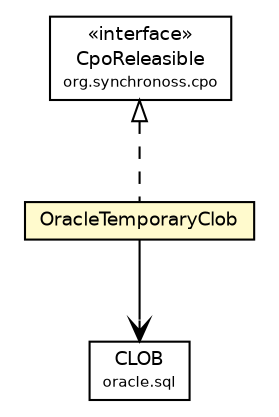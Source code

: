 #!/usr/local/bin/dot
#
# Class diagram 
# Generated by UmlGraph version 4.6 (http://www.spinellis.gr/sw/umlgraph)
#

digraph G {
	edge [fontname="Helvetica",fontsize=10,labelfontname="Helvetica",labelfontsize=10];
	node [fontname="Helvetica",fontsize=10,shape=plaintext];
	// org.synchronoss.cpo.CpoReleasible
	c39995 [label=<<table border="0" cellborder="1" cellspacing="0" cellpadding="2" port="p" href="../../CpoReleasible.html">
		<tr><td><table border="0" cellspacing="0" cellpadding="1">
			<tr><td> &laquo;interface&raquo; </td></tr>
			<tr><td> CpoReleasible </td></tr>
			<tr><td><font point-size="7.0"> org.synchronoss.cpo </font></td></tr>
		</table></td></tr>
		</table>>, fontname="Helvetica", fontcolor="black", fontsize=9.0];
	// org.synchronoss.cpo.transform.jdbc.OracleTemporaryClob
	c40132 [label=<<table border="0" cellborder="1" cellspacing="0" cellpadding="2" port="p" bgcolor="lemonChiffon" href="./OracleTemporaryClob.html">
		<tr><td><table border="0" cellspacing="0" cellpadding="1">
			<tr><td> OracleTemporaryClob </td></tr>
		</table></td></tr>
		</table>>, fontname="Helvetica", fontcolor="black", fontsize=9.0];
	//org.synchronoss.cpo.transform.jdbc.OracleTemporaryClob implements org.synchronoss.cpo.CpoReleasible
	c39995:p -> c40132:p [dir=back,arrowtail=empty,style=dashed];
	// org.synchronoss.cpo.transform.jdbc.OracleTemporaryClob NAVASSOC oracle.sql.CLOB
	c40132:p -> c40201:p [taillabel="", label="", headlabel="", fontname="Helvetica", fontcolor="black", fontsize=10.0, color="black", arrowhead=open];
	// oracle.sql.CLOB
	c40201 [label=<<table border="0" cellborder="1" cellspacing="0" cellpadding="2" port="p" href="http://java.sun.com/j2se/1.4.2/docs/api/oracle/sql/CLOB.html">
		<tr><td><table border="0" cellspacing="0" cellpadding="1">
			<tr><td> CLOB </td></tr>
			<tr><td><font point-size="7.0"> oracle.sql </font></td></tr>
		</table></td></tr>
		</table>>, fontname="Helvetica", fontcolor="black", fontsize=9.0];
}

